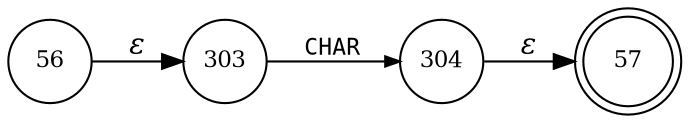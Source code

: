 digraph ATN {
rankdir=LR;
s57[fontsize=11, label="57", shape=doublecircle, fixedsize=true, width=.6];
s304[fontsize=11,label="304", shape=circle, fixedsize=true, width=.55, peripheries=1];
s56[fontsize=11,label="56", shape=circle, fixedsize=true, width=.55, peripheries=1];
s303[fontsize=11,label="303", shape=circle, fixedsize=true, width=.55, peripheries=1];
s56 -> s303 [fontname="Times-Italic", label="&epsilon;"];
s303 -> s304 [fontsize=11, fontname="Courier", arrowsize=.7, label = "CHAR", arrowhead = normal];
s304 -> s57 [fontname="Times-Italic", label="&epsilon;"];
}